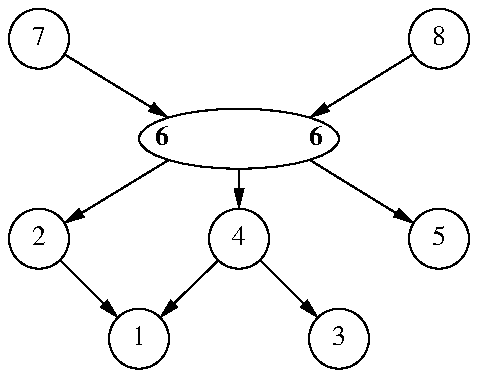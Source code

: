 .\"	$NetBSD: postp3.pic,v 1.2 1995/04/19 07:16:50 cgd Exp $
.\"
.\" Copyright (c) 1986, 1993
.\"	The Regents of the University of California.  All rights reserved.
.\"
.\" Redistribution and use in source and binary forms, with or without
.\" modification, are permitted provided that the following conditions
.\" are met:
.\" 1. Redistributions of source code must retain the above copyright
.\"    notice, this list of conditions and the following disclaimer.
.\" 2. Redistributions in binary form must reproduce the above copyright
.\"    notice, this list of conditions and the following disclaimer in the
.\"    documentation and/or other materials provided with the distribution.
.\" 3. Neither the name of the University nor the names of its contributors
.\"    may be used to endorse or promote products derived from this software
.\"    without specific prior written permission.
.\"
.\" THIS SOFTWARE IS PROVIDED BY THE REGENTS AND CONTRIBUTORS ``AS IS'' AND
.\" ANY EXPRESS OR IMPLIED WARRANTIES, INCLUDING, BUT NOT LIMITED TO, THE
.\" IMPLIED WARRANTIES OF MERCHANTABILITY AND FITNESS FOR A PARTICULAR PURPOSE
.\" ARE DISCLAIMED.  IN NO EVENT SHALL THE REGENTS OR CONTRIBUTORS BE LIABLE
.\" FOR ANY DIRECT, INDIRECT, INCIDENTAL, SPECIAL, EXEMPLARY, OR CONSEQUENTIAL
.\" DAMAGES (INCLUDING, BUT NOT LIMITED TO, PROCUREMENT OF SUBSTITUTE GOODS
.\" OR SERVICES; LOSS OF USE, DATA, OR PROFITS; OR BUSINESS INTERRUPTION)
.\" HOWEVER CAUSED AND ON ANY THEORY OF LIABILITY, WHETHER IN CONTRACT, STRICT
.\" LIABILITY, OR TORT (INCLUDING NEGLIGENCE OR OTHERWISE) ARISING IN ANY WAY
.\" OUT OF THE USE OF THIS SOFTWARE, EVEN IF ADVISED OF THE POSSIBILITY OF
.\" SUCH DAMAGE.
.\"
.\"	@(#)postp3.pic	8.1 (Berkeley) 6/8/93
.\"
.PS
circle diam .3i "7"
circle diam .3i "8" at 1st circle + (2i,0i)
EL: ellipse wid 1i ht .3i "\fB6\fR\h'.7i'\fB6\fR" at 1st circle + (1i,-0.5i)
circle diam .3i "2" at 1st circle - (0i,1i)
circle diam .3i "4" at 3th circle + (1i,0i)
circle diam .3i "5" at 2nd circle - (0i,1i)
circle diam .3i "1" at 3rd circle + (0.5i,-0.5i)
circle diam .3i "3" at 5th circle - (0.5i,0.5i)
arrow from 1st circle to EL.nw chop .15i chop 0i
arrow from 2nd circle to EL.ne chop .15i chop 0i
arrow from EL.sw to 3rd circle chop 0i chop .15i
arrow from EL.s to 4th circle chop 0i chop .15i
arrow from EL.se to 5th circle chop 0i chop .15i
arrow from 3rd circle to 6th circle chop .15i chop .15i
arrow from 4th circle to 6th circle chop .15i chop .15i
arrow from 4th circle to 7th circle chop .15i chop .15i
.PE
